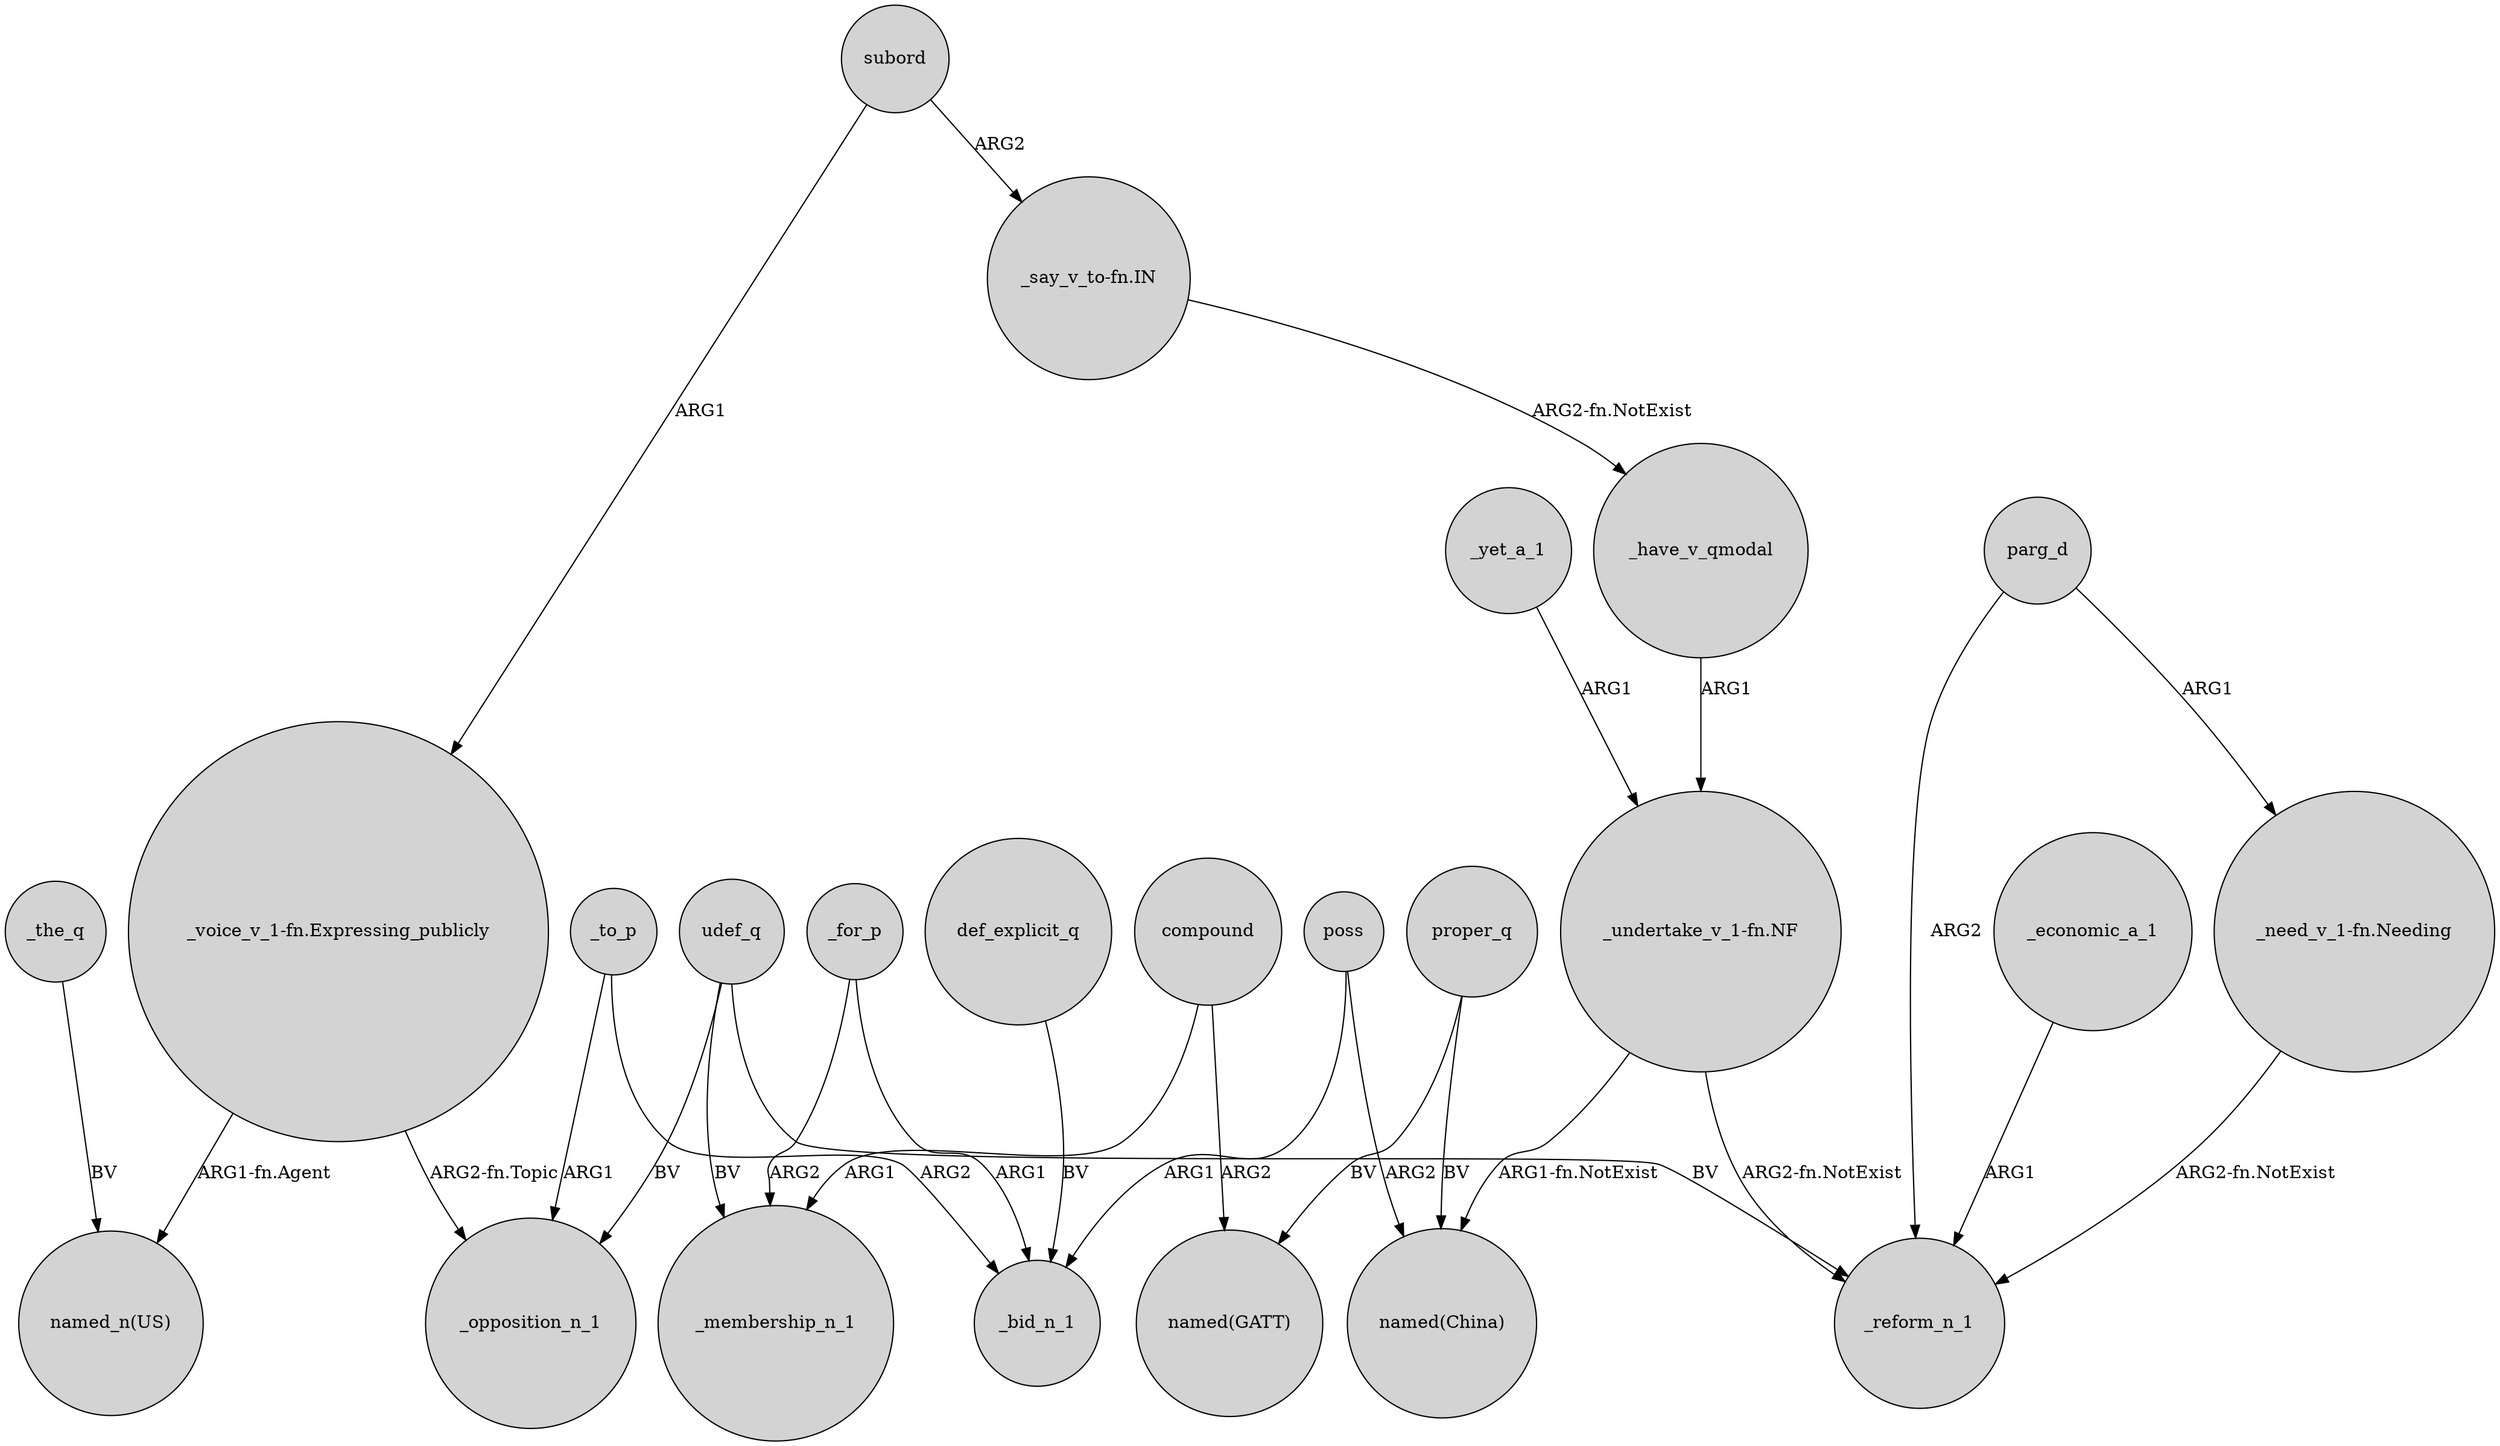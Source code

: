 digraph {
	node [shape=circle style=filled]
	subord -> "_voice_v_1-fn.Expressing_publicly" [label=ARG1]
	udef_q -> _membership_n_1 [label=BV]
	_yet_a_1 -> "_undertake_v_1-fn.NF" [label=ARG1]
	"_need_v_1-fn.Needing" -> _reform_n_1 [label="ARG2-fn.NotExist"]
	def_explicit_q -> _bid_n_1 [label=BV]
	"_undertake_v_1-fn.NF" -> "named(China)" [label="ARG1-fn.NotExist"]
	_economic_a_1 -> _reform_n_1 [label=ARG1]
	"_undertake_v_1-fn.NF" -> _reform_n_1 [label="ARG2-fn.NotExist"]
	_the_q -> "named_n(US)" [label=BV]
	poss -> "named(China)" [label=ARG2]
	proper_q -> "named(GATT)" [label=BV]
	udef_q -> _reform_n_1 [label=BV]
	_have_v_qmodal -> "_undertake_v_1-fn.NF" [label=ARG1]
	"_voice_v_1-fn.Expressing_publicly" -> _opposition_n_1 [label="ARG2-fn.Topic"]
	subord -> "_say_v_to-fn.IN" [label=ARG2]
	parg_d -> "_need_v_1-fn.Needing" [label=ARG1]
	_for_p -> _membership_n_1 [label=ARG2]
	poss -> _bid_n_1 [label=ARG1]
	_to_p -> _bid_n_1 [label=ARG2]
	parg_d -> _reform_n_1 [label=ARG2]
	proper_q -> "named(China)" [label=BV]
	compound -> _membership_n_1 [label=ARG1]
	_for_p -> _bid_n_1 [label=ARG1]
	compound -> "named(GATT)" [label=ARG2]
	"_say_v_to-fn.IN" -> _have_v_qmodal [label="ARG2-fn.NotExist"]
	_to_p -> _opposition_n_1 [label=ARG1]
	"_voice_v_1-fn.Expressing_publicly" -> "named_n(US)" [label="ARG1-fn.Agent"]
	udef_q -> _opposition_n_1 [label=BV]
}
